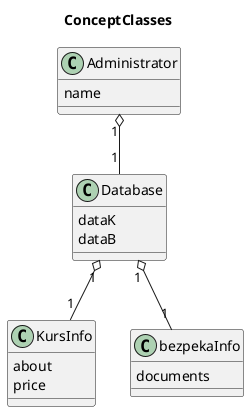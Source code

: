 @startuml

title ConceptClasses


class Administrator {
name
}
class Database {
 dataK
 dataB
}
class KursInfo {
 about
 price
}
class bezpekaInfo {
 documents
}

Administrator "1" o-- "1" Database
Database "1" o-- "1" KursInfo
Database "1" o-- "1" bezpekaInfo
@enduml
